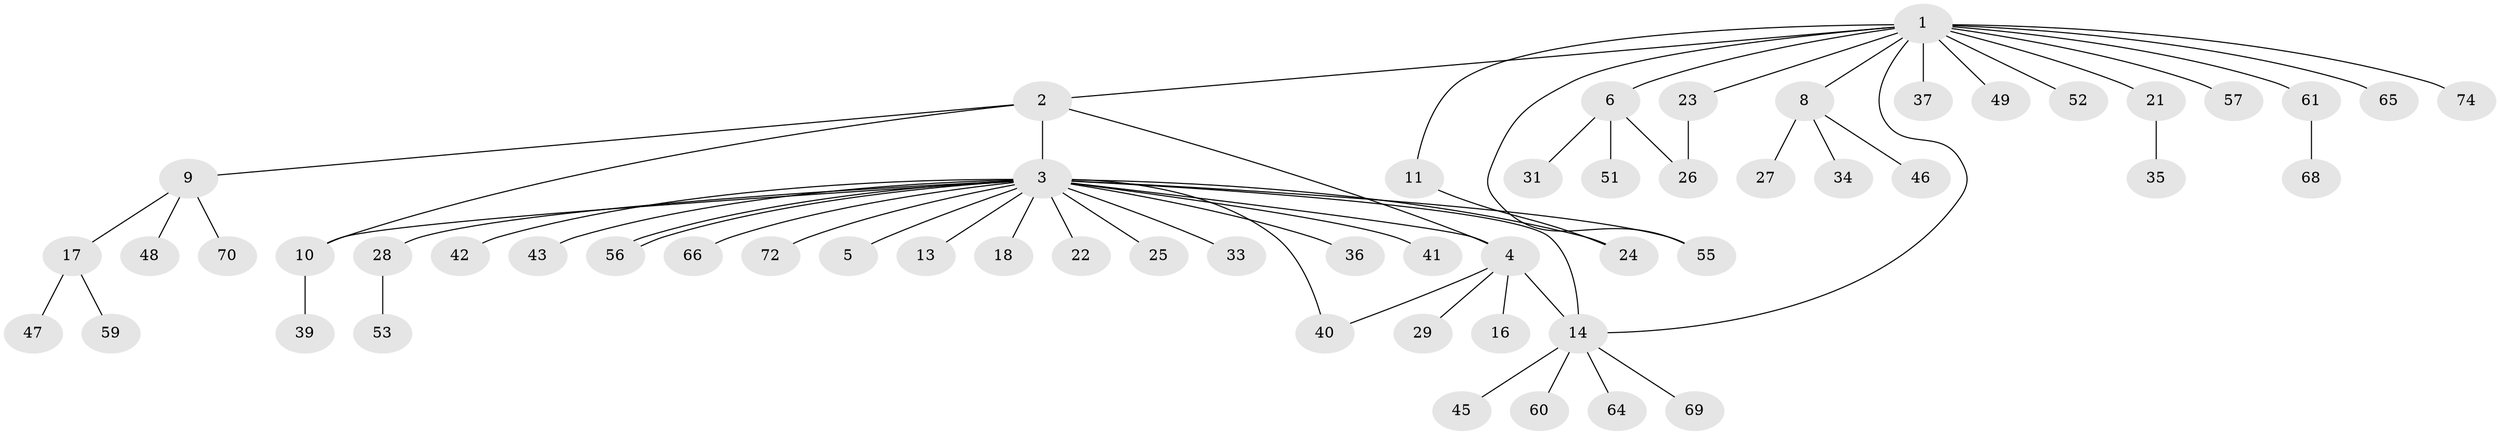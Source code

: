 // original degree distribution, {16: 0.013513513513513514, 5: 0.04054054054054054, 22: 0.013513513513513514, 4: 0.0945945945945946, 1: 0.6081081081081081, 2: 0.16216216216216217, 3: 0.05405405405405406, 6: 0.013513513513513514}
// Generated by graph-tools (version 1.1) at 2025/11/02/27/25 16:11:11]
// undirected, 57 vertices, 65 edges
graph export_dot {
graph [start="1"]
  node [color=gray90,style=filled];
  1 [super="+12"];
  2;
  3 [super="+7"];
  4 [super="+15"];
  5;
  6 [super="+20"];
  8 [super="+19"];
  9 [super="+71"];
  10 [super="+58"];
  11 [super="+50"];
  13;
  14 [super="+32"];
  16;
  17 [super="+63"];
  18 [super="+44"];
  21 [super="+30"];
  22;
  23;
  24;
  25;
  26 [super="+54"];
  27 [super="+38"];
  28;
  29;
  31;
  33;
  34;
  35;
  36;
  37;
  39;
  40;
  41;
  42;
  43;
  45;
  46;
  47;
  48;
  49;
  51;
  52;
  53;
  55 [super="+67"];
  56 [super="+73"];
  57;
  59;
  60;
  61 [super="+62"];
  64;
  65;
  66;
  68;
  69;
  70;
  72;
  74;
  1 -- 2;
  1 -- 6;
  1 -- 8;
  1 -- 11;
  1 -- 21;
  1 -- 23;
  1 -- 37;
  1 -- 49;
  1 -- 52;
  1 -- 55;
  1 -- 57;
  1 -- 61;
  1 -- 65;
  1 -- 74;
  1 -- 14;
  2 -- 3;
  2 -- 4;
  2 -- 9;
  2 -- 10;
  3 -- 5;
  3 -- 10;
  3 -- 13;
  3 -- 14 [weight=2];
  3 -- 18;
  3 -- 22;
  3 -- 24;
  3 -- 25;
  3 -- 28;
  3 -- 33;
  3 -- 41;
  3 -- 42;
  3 -- 43;
  3 -- 55;
  3 -- 56;
  3 -- 56;
  3 -- 72;
  3 -- 40;
  3 -- 66;
  3 -- 36;
  3 -- 4;
  4 -- 29;
  4 -- 14;
  4 -- 16;
  4 -- 40;
  6 -- 26;
  6 -- 51;
  6 -- 31;
  8 -- 34;
  8 -- 27;
  8 -- 46;
  9 -- 17;
  9 -- 48;
  9 -- 70;
  10 -- 39;
  11 -- 24;
  14 -- 64;
  14 -- 69;
  14 -- 60;
  14 -- 45;
  17 -- 47;
  17 -- 59;
  21 -- 35;
  23 -- 26;
  28 -- 53;
  61 -- 68;
}
